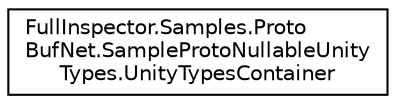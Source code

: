 digraph "Graphical Class Hierarchy"
{
  edge [fontname="Helvetica",fontsize="10",labelfontname="Helvetica",labelfontsize="10"];
  node [fontname="Helvetica",fontsize="10",shape=record];
  rankdir="LR";
  Node1 [label="FullInspector.Samples.Proto\lBufNet.SampleProtoNullableUnity\lTypes.UnityTypesContainer",height=0.2,width=0.4,color="black", fillcolor="white", style="filled",URL="$struct_full_inspector_1_1_samples_1_1_proto_buf_net_1_1_sample_proto_nullable_unity_types_1_1_unity_types_container.html"];
}
